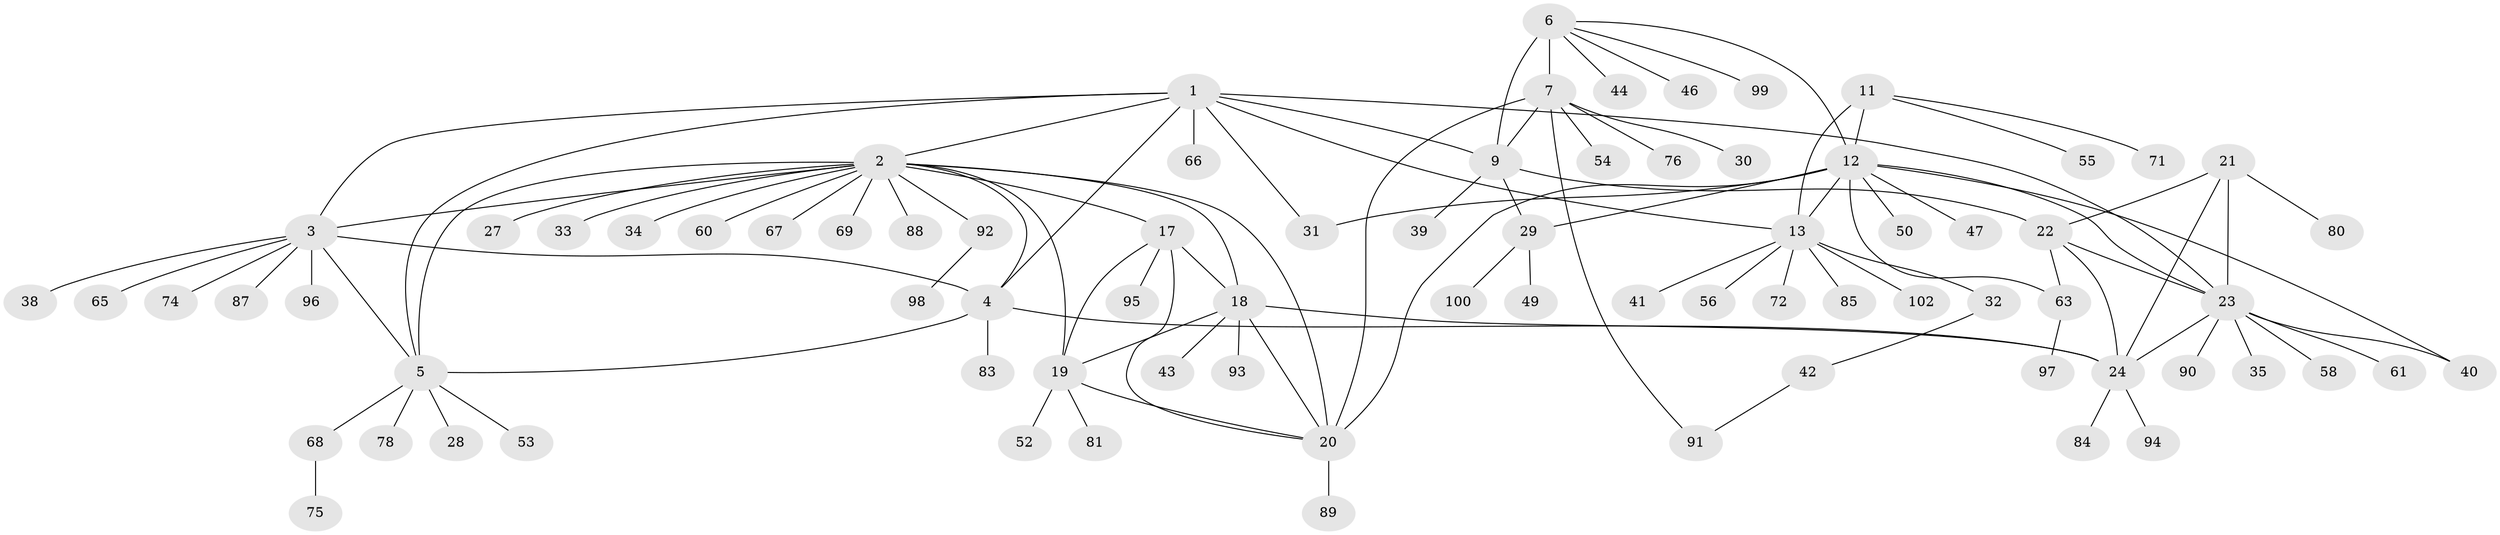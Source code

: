 // Generated by graph-tools (version 1.1) at 2025/52/02/27/25 19:52:14]
// undirected, 79 vertices, 107 edges
graph export_dot {
graph [start="1"]
  node [color=gray90,style=filled];
  1 [super="+77"];
  2 [super="+16"];
  3 [super="+36"];
  4;
  5 [super="+26"];
  6 [super="+10"];
  7 [super="+8"];
  9;
  11;
  12 [super="+14"];
  13 [super="+15"];
  17 [super="+37"];
  18 [super="+57"];
  19 [super="+70"];
  20 [super="+51"];
  21 [super="+45"];
  22 [super="+59"];
  23 [super="+79"];
  24 [super="+25"];
  27;
  28;
  29 [super="+62"];
  30;
  31;
  32;
  33;
  34;
  35 [super="+86"];
  38;
  39 [super="+48"];
  40;
  41 [super="+82"];
  42 [super="+101"];
  43;
  44;
  46;
  47 [super="+73"];
  49;
  50;
  52;
  53;
  54;
  55;
  56;
  58;
  60 [super="+64"];
  61;
  63;
  65;
  66;
  67;
  68;
  69;
  71;
  72;
  74;
  75;
  76;
  78;
  80;
  81;
  83;
  84;
  85;
  87;
  88;
  89;
  90;
  91;
  92;
  93;
  94;
  95;
  96;
  97;
  98;
  99;
  100;
  102;
  1 -- 2;
  1 -- 3;
  1 -- 4;
  1 -- 5;
  1 -- 9;
  1 -- 31;
  1 -- 66;
  1 -- 13;
  1 -- 23;
  2 -- 3;
  2 -- 4;
  2 -- 5;
  2 -- 69;
  2 -- 88;
  2 -- 33;
  2 -- 34;
  2 -- 67;
  2 -- 60;
  2 -- 17;
  2 -- 18;
  2 -- 19;
  2 -- 20;
  2 -- 27;
  2 -- 92;
  3 -- 4;
  3 -- 5;
  3 -- 38;
  3 -- 74;
  3 -- 87;
  3 -- 96;
  3 -- 65;
  4 -- 5;
  4 -- 83;
  4 -- 24;
  5 -- 53;
  5 -- 68;
  5 -- 28;
  5 -- 78;
  6 -- 7 [weight=4];
  6 -- 9 [weight=2];
  6 -- 44;
  6 -- 46;
  6 -- 99;
  6 -- 12;
  7 -- 9 [weight=2];
  7 -- 54;
  7 -- 76;
  7 -- 20;
  7 -- 91;
  7 -- 30;
  9 -- 22;
  9 -- 39;
  9 -- 29;
  11 -- 12 [weight=2];
  11 -- 13 [weight=2];
  11 -- 55;
  11 -- 71;
  12 -- 13 [weight=4];
  12 -- 23;
  12 -- 40;
  12 -- 47;
  12 -- 50;
  12 -- 20 [weight=2];
  12 -- 31;
  12 -- 29;
  12 -- 63;
  13 -- 56;
  13 -- 72;
  13 -- 102;
  13 -- 32;
  13 -- 85;
  13 -- 41;
  17 -- 18;
  17 -- 19;
  17 -- 20;
  17 -- 95;
  18 -- 19;
  18 -- 20;
  18 -- 24;
  18 -- 43;
  18 -- 93;
  19 -- 20;
  19 -- 52;
  19 -- 81;
  20 -- 89;
  21 -- 22;
  21 -- 23;
  21 -- 24 [weight=2];
  21 -- 80;
  22 -- 23;
  22 -- 24 [weight=2];
  22 -- 63;
  23 -- 24 [weight=2];
  23 -- 35;
  23 -- 40;
  23 -- 58;
  23 -- 61;
  23 -- 90;
  24 -- 84;
  24 -- 94;
  29 -- 49;
  29 -- 100;
  32 -- 42;
  42 -- 91;
  63 -- 97;
  68 -- 75;
  92 -- 98;
}
